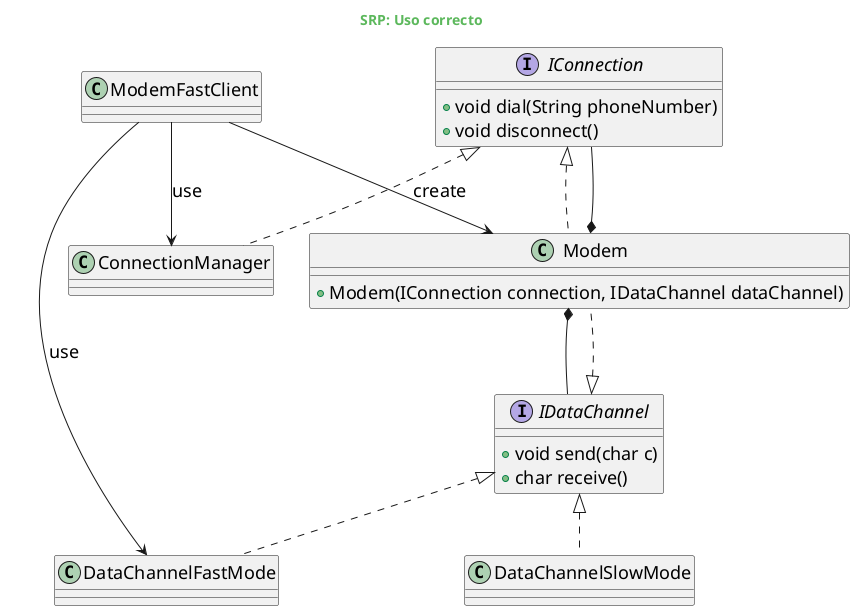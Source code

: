 @startuml
skinparam backgroundcolor transparent
skinparam classFontSize 18
skinparam noteFontSize 18
skinparam arrowFontSize 18
skinparam classAttributeFontSize 18

skinparam titleFontColor #5cb85c

Title SRP: Uso correcto

interface IConnection{
    + void dial(String phoneNumber)
    + void disconnect()
}

interface IDataChannel{
    + void send(char c)
    + char receive()
}

class ConnectionManager implements IConnection

class DataChannelFastMode implements IDataChannel
class DataChannelSlowMode implements IDataChannel

class Modem implements IConnection, IDataChannel{
    + Modem(IConnection connection, IDataChannel dataChannel)
}
Modem *-- IConnection
Modem *-- IDataChannel

class ModemFastClient
'class ModemSlowClient

ModemFastClient --> DataChannelFastMode: use
ModemFastClient --> ConnectionManager: use

'ModemSlowClient --> DataChannelSlowMode: use
'ModemSlowClient --> ConnectionManager: use

ModemFastClient --> Modem: create
'ModemSlowClient --> Modem: create

@enduml